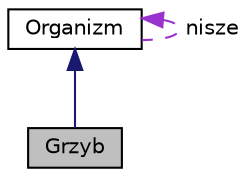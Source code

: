 digraph "Grzyb"
{
 // LATEX_PDF_SIZE
  edge [fontname="Helvetica",fontsize="10",labelfontname="Helvetica",labelfontsize="10"];
  node [fontname="Helvetica",fontsize="10",shape=record];
  Node1 [label="Grzyb",height=0.2,width=0.4,color="black", fillcolor="grey75", style="filled", fontcolor="black",tooltip="Organizm oczyszczający Srodowisko z martwych organizmów."];
  Node2 -> Node1 [dir="back",color="midnightblue",fontsize="10",style="solid",fontname="Helvetica"];
  Node2 [label="Organizm",height=0.2,width=0.4,color="black", fillcolor="white", style="filled",URL="$class_organizm.html",tooltip="Klasa Organizm, która jest dziedziczona przez podklasy gatunków."];
  Node2 -> Node2 [dir="back",color="darkorchid3",fontsize="10",style="dashed",label=" nisze" ,fontname="Helvetica"];
}
